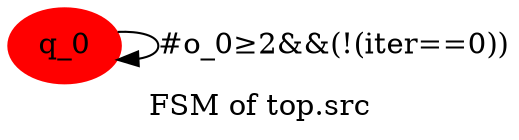 digraph G {
graph [label="FSM of top.src"]
0[color="red" label="q_0" style="filled"];
0->0 [label="#o_0≥2&&(!(iter==0))"];
}
digraph G {
graph [label="FSM of top.snk"]
0[color="red" label="q_0" style="filled"];
0->0 [label="#i_0≥3"];
}
